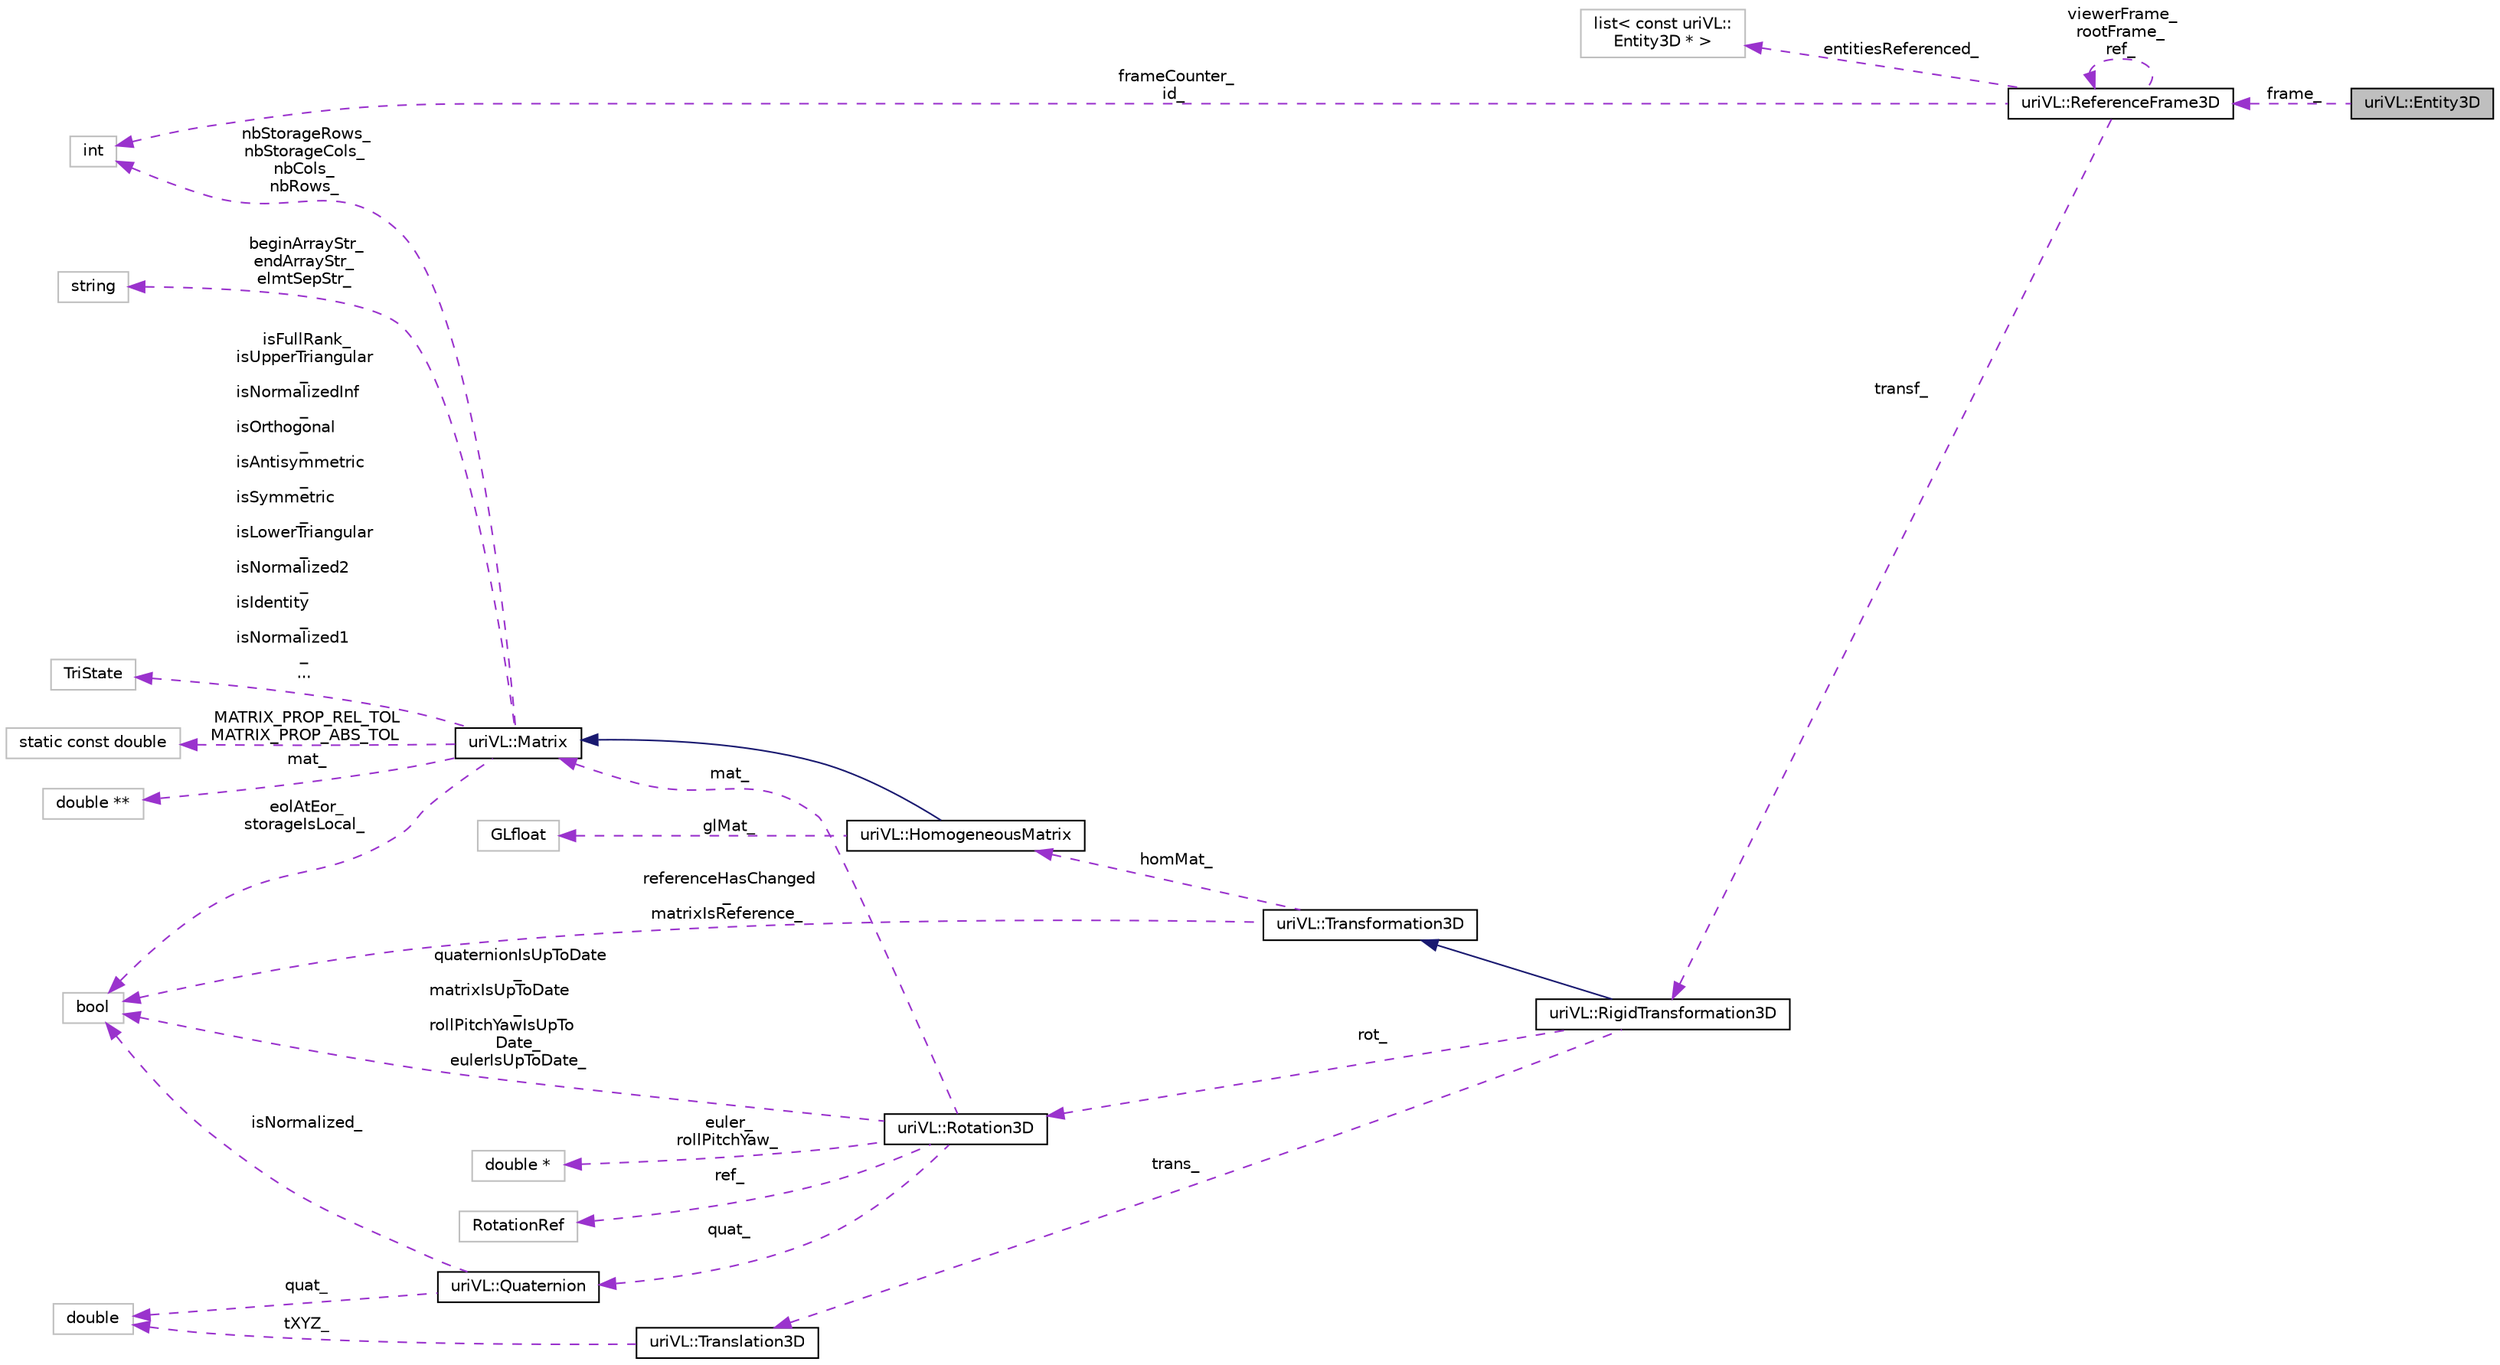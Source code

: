 digraph "uriVL::Entity3D"
{
  edge [fontname="Helvetica",fontsize="10",labelfontname="Helvetica",labelfontsize="10"];
  node [fontname="Helvetica",fontsize="10",shape=record];
  rankdir="LR";
  Node1 [label="uriVL::Entity3D",height=0.2,width=0.4,color="black", fillcolor="grey75", style="filled", fontcolor="black"];
  Node2 -> Node1 [dir="back",color="darkorchid3",fontsize="10",style="dashed",label=" frame_" ,fontname="Helvetica"];
  Node2 [label="uriVL::ReferenceFrame3D",height=0.2,width=0.4,color="black", fillcolor="white", style="filled",URL="$classuriVL_1_1ReferenceFrame3D.html",tooltip="A ReferenceFrame3D is the object relative to which any Entity3D is defined. "];
  Node3 -> Node2 [dir="back",color="darkorchid3",fontsize="10",style="dashed",label=" entitiesReferenced_" ,fontname="Helvetica"];
  Node3 [label="list\< const uriVL::\lEntity3D * \>",height=0.2,width=0.4,color="grey75", fillcolor="white", style="filled"];
  Node4 -> Node2 [dir="back",color="darkorchid3",fontsize="10",style="dashed",label=" frameCounter_\nid_" ,fontname="Helvetica"];
  Node4 [label="int",height=0.2,width=0.4,color="grey75", fillcolor="white", style="filled"];
  Node2 -> Node2 [dir="back",color="darkorchid3",fontsize="10",style="dashed",label=" viewerFrame_\nrootFrame_\nref_" ,fontname="Helvetica"];
  Node5 -> Node2 [dir="back",color="darkorchid3",fontsize="10",style="dashed",label=" transf_" ,fontname="Helvetica"];
  Node5 [label="uriVL::RigidTransformation3D",height=0.2,width=0.4,color="black", fillcolor="white", style="filled",URL="$classuriVL_1_1RigidTransformation3D.html",tooltip="A RigidTransformation is a transformation between reference frames that preserves angles and lengths..."];
  Node6 -> Node5 [dir="back",color="midnightblue",fontsize="10",style="solid",fontname="Helvetica"];
  Node6 [label="uriVL::Transformation3D",height=0.2,width=0.4,color="black", fillcolor="white", style="filled",URL="$classuriVL_1_1Transformation3D.html",tooltip="Virtual base class for all 3D transformation that can be represented by a 4 by 4 homogenous matrix..."];
  Node7 -> Node6 [dir="back",color="darkorchid3",fontsize="10",style="dashed",label=" homMat_" ,fontname="Helvetica"];
  Node7 [label="uriVL::HomogeneousMatrix",height=0.2,width=0.4,color="black", fillcolor="white", style="filled",URL="$classuriVL_1_1HomogeneousMatrix.html",tooltip="Implements 4x4 homogeneous matrices used to represent 3D transformations. "];
  Node8 -> Node7 [dir="back",color="midnightblue",fontsize="10",style="solid",fontname="Helvetica"];
  Node8 [label="uriVL::Matrix",height=0.2,width=0.4,color="black", fillcolor="white", style="filled",URL="$classuriVL_1_1Matrix.html",tooltip="Implements the Matrix class of Linear Algebra matrices. "];
  Node4 -> Node8 [dir="back",color="darkorchid3",fontsize="10",style="dashed",label=" nbStorageRows_\nnbStorageCols_\nnbCols_\nnbRows_" ,fontname="Helvetica"];
  Node9 -> Node8 [dir="back",color="darkorchid3",fontsize="10",style="dashed",label=" beginArrayStr_\nendArrayStr_\nelmtSepStr_" ,fontname="Helvetica"];
  Node9 [label="string",height=0.2,width=0.4,color="grey75", fillcolor="white", style="filled"];
  Node10 -> Node8 [dir="back",color="darkorchid3",fontsize="10",style="dashed",label=" eolAtEor_\nstorageIsLocal_" ,fontname="Helvetica"];
  Node10 [label="bool",height=0.2,width=0.4,color="grey75", fillcolor="white", style="filled"];
  Node11 -> Node8 [dir="back",color="darkorchid3",fontsize="10",style="dashed",label=" isFullRank_\nisUpperTriangular\l_\nisNormalizedInf\l_\nisOrthogonal\l_\nisAntisymmetric\l_\nisSymmetric\l_\nisLowerTriangular\l_\nisNormalized2\l_\nisIdentity\l_\nisNormalized1\l_\n..." ,fontname="Helvetica"];
  Node11 [label="TriState",height=0.2,width=0.4,color="grey75", fillcolor="white", style="filled"];
  Node12 -> Node8 [dir="back",color="darkorchid3",fontsize="10",style="dashed",label=" MATRIX_PROP_REL_TOL\nMATRIX_PROP_ABS_TOL" ,fontname="Helvetica"];
  Node12 [label="static const double",height=0.2,width=0.4,color="grey75", fillcolor="white", style="filled"];
  Node13 -> Node8 [dir="back",color="darkorchid3",fontsize="10",style="dashed",label=" mat_" ,fontname="Helvetica"];
  Node13 [label="double **",height=0.2,width=0.4,color="grey75", fillcolor="white", style="filled"];
  Node14 -> Node7 [dir="back",color="darkorchid3",fontsize="10",style="dashed",label=" glMat_" ,fontname="Helvetica"];
  Node14 [label="GLfloat",height=0.2,width=0.4,color="grey75", fillcolor="white", style="filled"];
  Node10 -> Node6 [dir="back",color="darkorchid3",fontsize="10",style="dashed",label=" referenceHasChanged\l_\nmatrixIsReference_" ,fontname="Helvetica"];
  Node15 -> Node5 [dir="back",color="darkorchid3",fontsize="10",style="dashed",label=" rot_" ,fontname="Helvetica"];
  Node15 [label="uriVL::Rotation3D",height=0.2,width=0.4,color="black", fillcolor="white", style="filled",URL="$classuriVL_1_1Rotation3D.html",tooltip="A Rotation3D is a component of any RigidTransformation3D. "];
  Node8 -> Node15 [dir="back",color="darkorchid3",fontsize="10",style="dashed",label=" mat_" ,fontname="Helvetica"];
  Node16 -> Node15 [dir="back",color="darkorchid3",fontsize="10",style="dashed",label=" euler_\nrollPitchYaw_" ,fontname="Helvetica"];
  Node16 [label="double *",height=0.2,width=0.4,color="grey75", fillcolor="white", style="filled"];
  Node17 -> Node15 [dir="back",color="darkorchid3",fontsize="10",style="dashed",label=" ref_" ,fontname="Helvetica"];
  Node17 [label="RotationRef",height=0.2,width=0.4,color="grey75", fillcolor="white", style="filled"];
  Node18 -> Node15 [dir="back",color="darkorchid3",fontsize="10",style="dashed",label=" quat_" ,fontname="Helvetica"];
  Node18 [label="uriVL::Quaternion",height=0.2,width=0.4,color="black", fillcolor="white", style="filled",URL="$classuriVL_1_1Quaternion.html",tooltip="Quaternion Class. "];
  Node19 -> Node18 [dir="back",color="darkorchid3",fontsize="10",style="dashed",label=" quat_" ,fontname="Helvetica"];
  Node19 [label="double",height=0.2,width=0.4,color="grey75", fillcolor="white", style="filled"];
  Node10 -> Node18 [dir="back",color="darkorchid3",fontsize="10",style="dashed",label=" isNormalized_" ,fontname="Helvetica"];
  Node10 -> Node15 [dir="back",color="darkorchid3",fontsize="10",style="dashed",label=" quaternionIsUpToDate\l_\nmatrixIsUpToDate\l_\nrollPitchYawIsUpTo\lDate_\neulerIsUpToDate_" ,fontname="Helvetica"];
  Node20 -> Node5 [dir="back",color="darkorchid3",fontsize="10",style="dashed",label=" trans_" ,fontname="Helvetica"];
  Node20 [label="uriVL::Translation3D",height=0.2,width=0.4,color="black", fillcolor="white", style="filled",URL="$classuriVL_1_1Translation3D.html",tooltip="A Translation object is always stored as an array of three double numbers for the X..."];
  Node19 -> Node20 [dir="back",color="darkorchid3",fontsize="10",style="dashed",label=" tXYZ_" ,fontname="Helvetica"];
}
